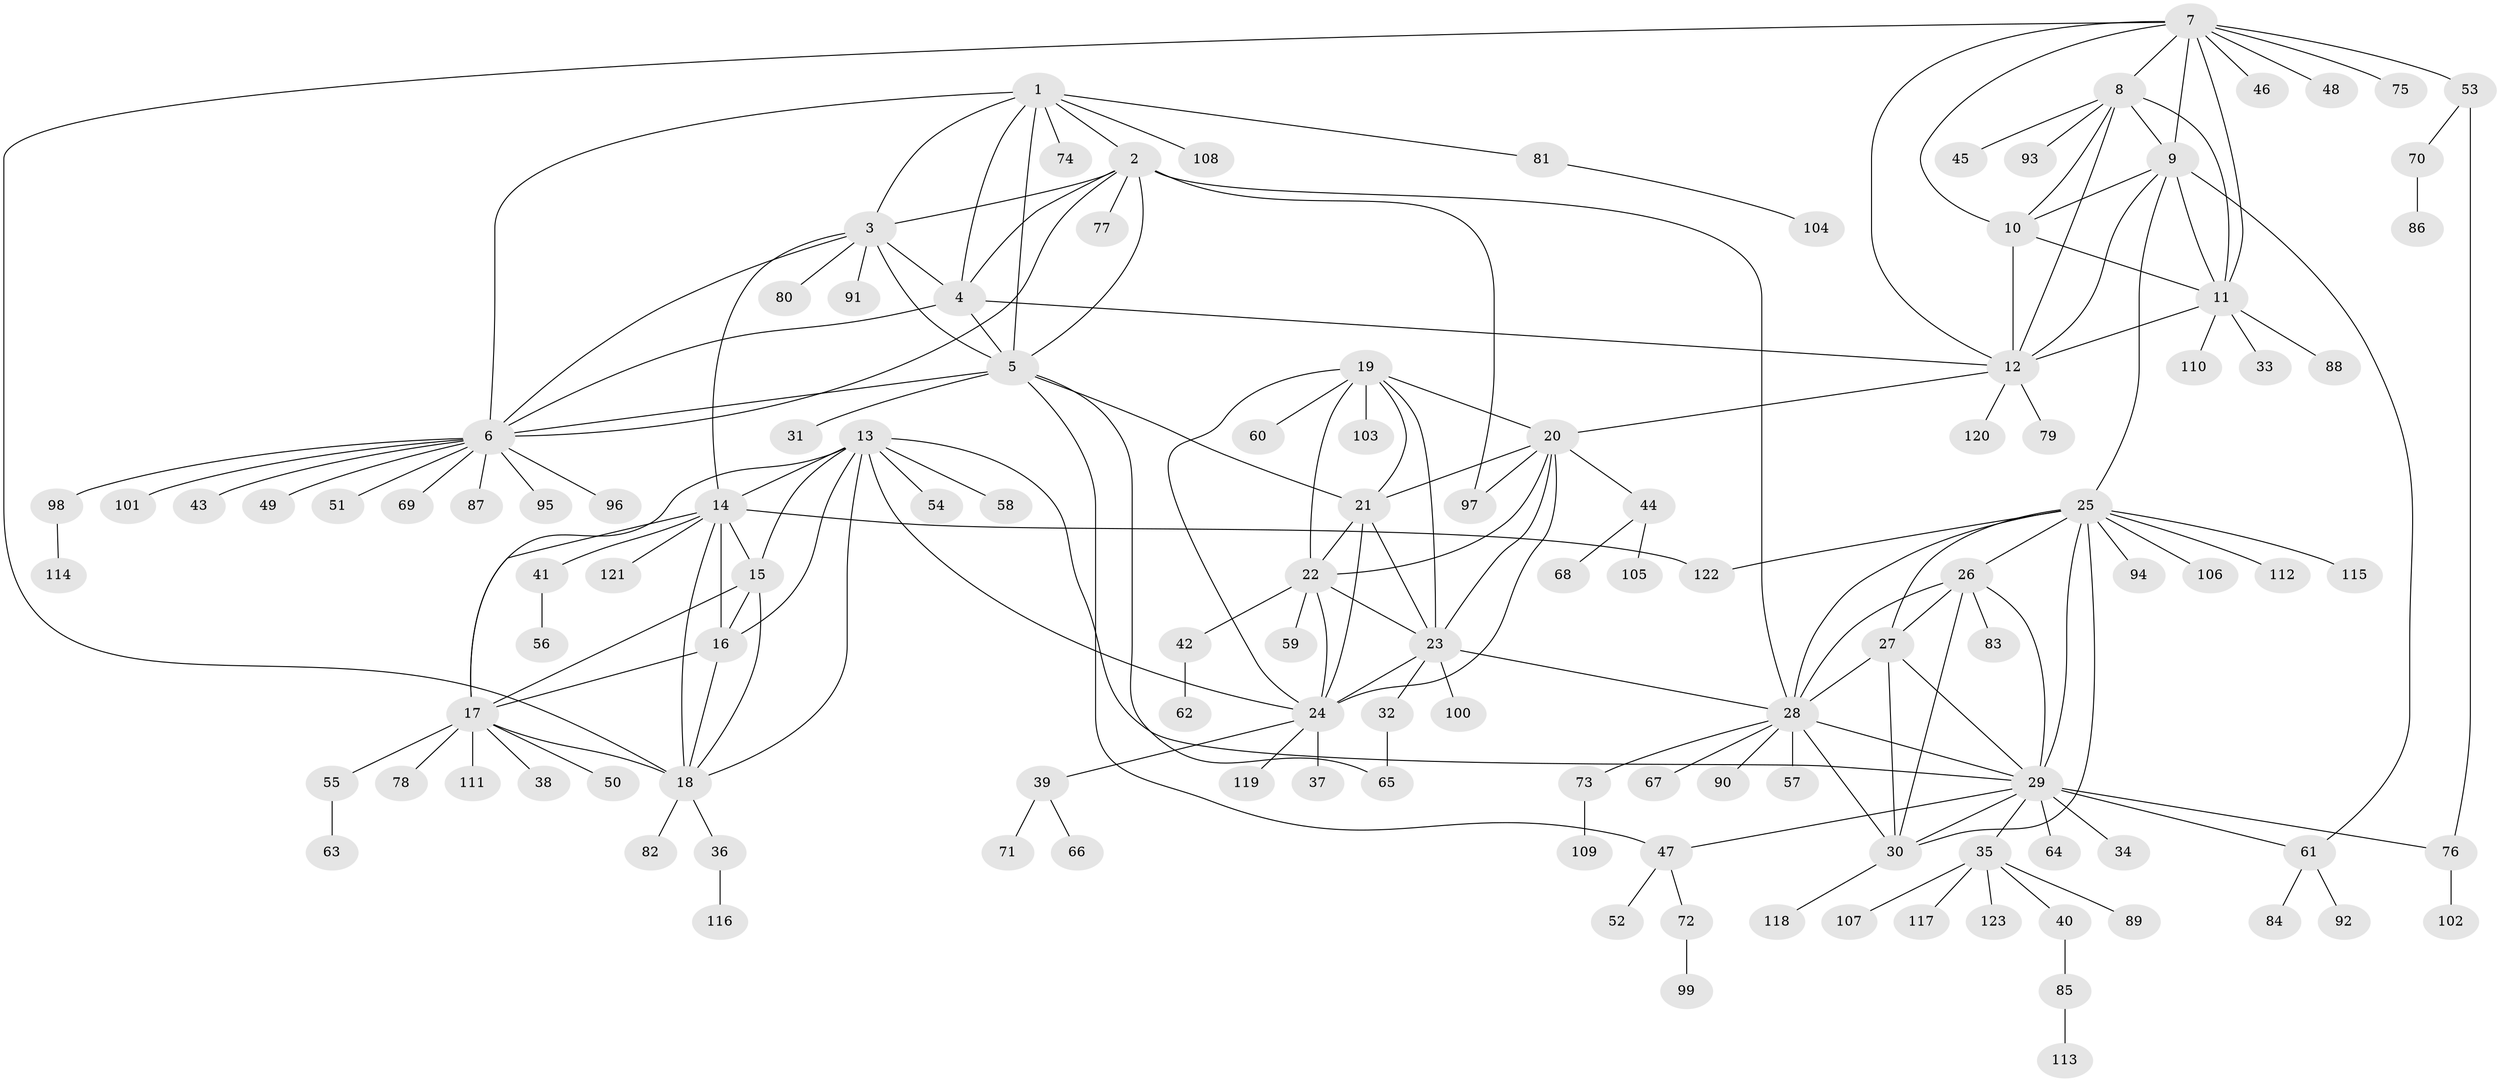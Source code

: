 // Generated by graph-tools (version 1.1) at 2025/26/03/09/25 03:26:37]
// undirected, 123 vertices, 184 edges
graph export_dot {
graph [start="1"]
  node [color=gray90,style=filled];
  1;
  2;
  3;
  4;
  5;
  6;
  7;
  8;
  9;
  10;
  11;
  12;
  13;
  14;
  15;
  16;
  17;
  18;
  19;
  20;
  21;
  22;
  23;
  24;
  25;
  26;
  27;
  28;
  29;
  30;
  31;
  32;
  33;
  34;
  35;
  36;
  37;
  38;
  39;
  40;
  41;
  42;
  43;
  44;
  45;
  46;
  47;
  48;
  49;
  50;
  51;
  52;
  53;
  54;
  55;
  56;
  57;
  58;
  59;
  60;
  61;
  62;
  63;
  64;
  65;
  66;
  67;
  68;
  69;
  70;
  71;
  72;
  73;
  74;
  75;
  76;
  77;
  78;
  79;
  80;
  81;
  82;
  83;
  84;
  85;
  86;
  87;
  88;
  89;
  90;
  91;
  92;
  93;
  94;
  95;
  96;
  97;
  98;
  99;
  100;
  101;
  102;
  103;
  104;
  105;
  106;
  107;
  108;
  109;
  110;
  111;
  112;
  113;
  114;
  115;
  116;
  117;
  118;
  119;
  120;
  121;
  122;
  123;
  1 -- 2;
  1 -- 3;
  1 -- 4;
  1 -- 5;
  1 -- 6;
  1 -- 74;
  1 -- 81;
  1 -- 108;
  2 -- 3;
  2 -- 4;
  2 -- 5;
  2 -- 6;
  2 -- 28;
  2 -- 77;
  2 -- 97;
  3 -- 4;
  3 -- 5;
  3 -- 6;
  3 -- 14;
  3 -- 80;
  3 -- 91;
  4 -- 5;
  4 -- 6;
  4 -- 12;
  5 -- 6;
  5 -- 21;
  5 -- 31;
  5 -- 47;
  5 -- 65;
  6 -- 43;
  6 -- 49;
  6 -- 51;
  6 -- 69;
  6 -- 87;
  6 -- 95;
  6 -- 96;
  6 -- 98;
  6 -- 101;
  7 -- 8;
  7 -- 9;
  7 -- 10;
  7 -- 11;
  7 -- 12;
  7 -- 18;
  7 -- 46;
  7 -- 48;
  7 -- 53;
  7 -- 75;
  8 -- 9;
  8 -- 10;
  8 -- 11;
  8 -- 12;
  8 -- 45;
  8 -- 93;
  9 -- 10;
  9 -- 11;
  9 -- 12;
  9 -- 25;
  9 -- 61;
  10 -- 11;
  10 -- 12;
  11 -- 12;
  11 -- 33;
  11 -- 88;
  11 -- 110;
  12 -- 20;
  12 -- 79;
  12 -- 120;
  13 -- 14;
  13 -- 15;
  13 -- 16;
  13 -- 17;
  13 -- 18;
  13 -- 24;
  13 -- 29;
  13 -- 54;
  13 -- 58;
  14 -- 15;
  14 -- 16;
  14 -- 17;
  14 -- 18;
  14 -- 41;
  14 -- 121;
  14 -- 122;
  15 -- 16;
  15 -- 17;
  15 -- 18;
  16 -- 17;
  16 -- 18;
  17 -- 18;
  17 -- 38;
  17 -- 50;
  17 -- 55;
  17 -- 78;
  17 -- 111;
  18 -- 36;
  18 -- 82;
  19 -- 20;
  19 -- 21;
  19 -- 22;
  19 -- 23;
  19 -- 24;
  19 -- 60;
  19 -- 103;
  20 -- 21;
  20 -- 22;
  20 -- 23;
  20 -- 24;
  20 -- 44;
  20 -- 97;
  21 -- 22;
  21 -- 23;
  21 -- 24;
  22 -- 23;
  22 -- 24;
  22 -- 42;
  22 -- 59;
  23 -- 24;
  23 -- 28;
  23 -- 32;
  23 -- 100;
  24 -- 37;
  24 -- 39;
  24 -- 119;
  25 -- 26;
  25 -- 27;
  25 -- 28;
  25 -- 29;
  25 -- 30;
  25 -- 94;
  25 -- 106;
  25 -- 112;
  25 -- 115;
  25 -- 122;
  26 -- 27;
  26 -- 28;
  26 -- 29;
  26 -- 30;
  26 -- 83;
  27 -- 28;
  27 -- 29;
  27 -- 30;
  28 -- 29;
  28 -- 30;
  28 -- 57;
  28 -- 67;
  28 -- 73;
  28 -- 90;
  29 -- 30;
  29 -- 34;
  29 -- 35;
  29 -- 47;
  29 -- 61;
  29 -- 64;
  29 -- 76;
  30 -- 118;
  32 -- 65;
  35 -- 40;
  35 -- 89;
  35 -- 107;
  35 -- 117;
  35 -- 123;
  36 -- 116;
  39 -- 66;
  39 -- 71;
  40 -- 85;
  41 -- 56;
  42 -- 62;
  44 -- 68;
  44 -- 105;
  47 -- 52;
  47 -- 72;
  53 -- 70;
  53 -- 76;
  55 -- 63;
  61 -- 84;
  61 -- 92;
  70 -- 86;
  72 -- 99;
  73 -- 109;
  76 -- 102;
  81 -- 104;
  85 -- 113;
  98 -- 114;
}
